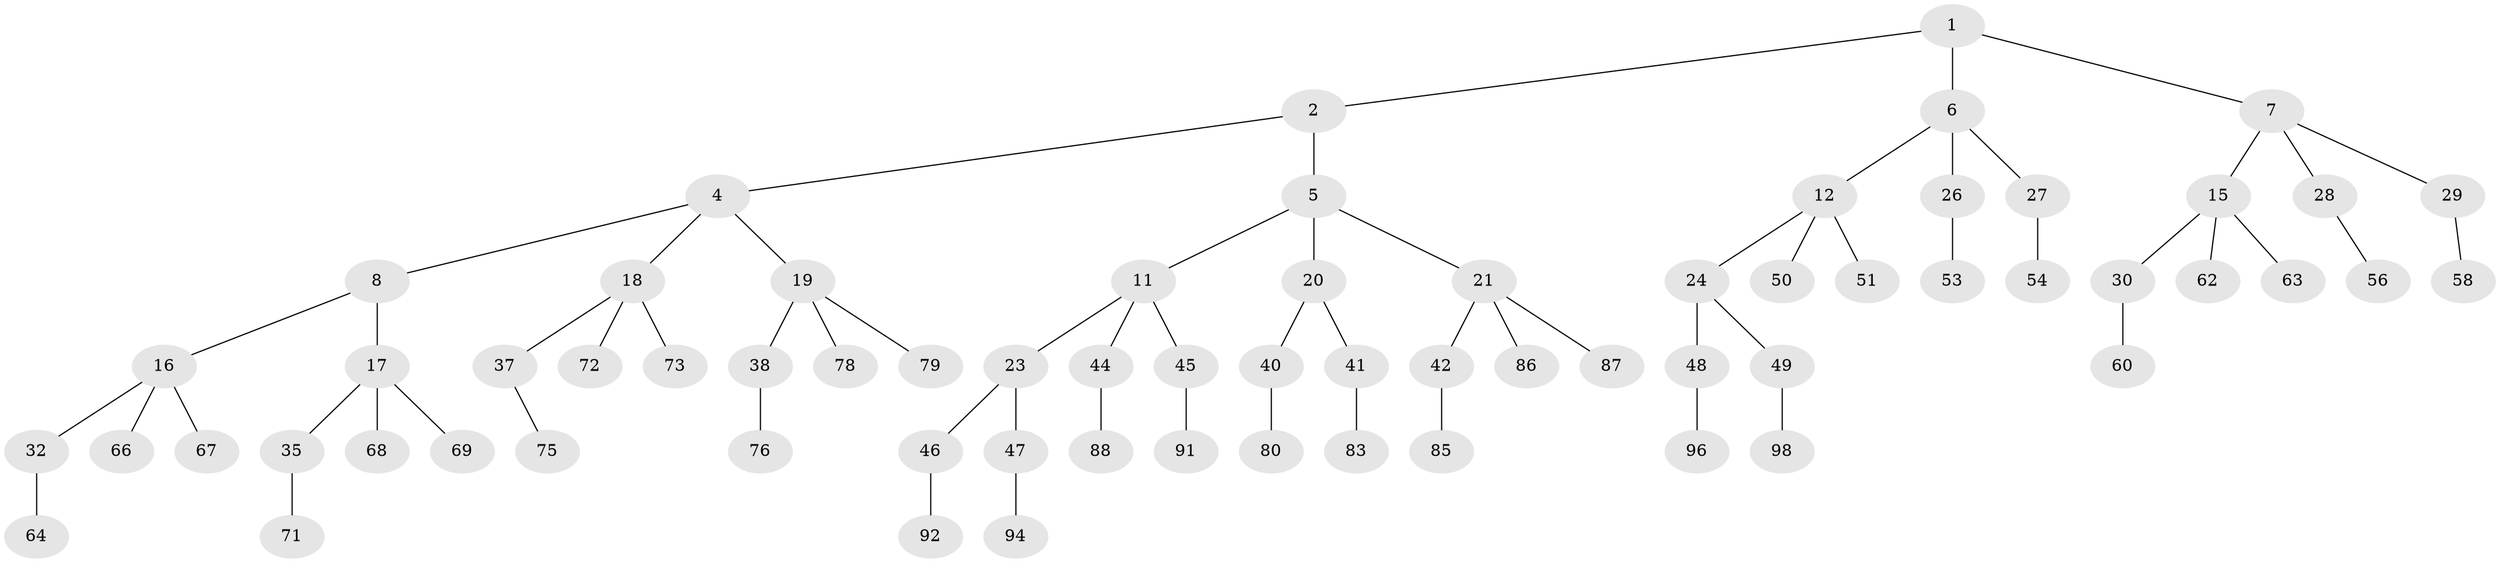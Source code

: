 // original degree distribution, {2: 0.02, 3: 0.48, 1: 0.5}
// Generated by graph-tools (version 1.1) at 2025/38/02/21/25 10:38:56]
// undirected, 68 vertices, 67 edges
graph export_dot {
graph [start="1"]
  node [color=gray90,style=filled];
  1 [super="+3"];
  2 [latent=1];
  4 [latent=0.5,super="+9"];
  5 [latent=0.5,super="+10"];
  6 [latent=0.5,super="+13"];
  7 [latent=0.5,super="+14"];
  8 [latent=0.333333];
  11 [latent=0.333333,super="+22"];
  12 [latent=0.333333,super="+25"];
  15 [latent=0.333333,super="+31"];
  16 [latent=0.25,super="+33"];
  17 [latent=0.25,super="+34"];
  18 [latent=0.25,super="+36"];
  19 [latent=0.25,super="+39"];
  20 [latent=0.25];
  21 [latent=0.25,super="+43"];
  23 [latent=0.25];
  24 [latent=0.25];
  26 [latent=0.25,super="+52"];
  27 [latent=0.25,super="+55"];
  28 [latent=0.25,super="+57"];
  29 [latent=0.25,super="+59"];
  30 [latent=0.25,super="+61"];
  32 [latent=0.2,super="+65"];
  35 [latent=0.2,super="+70"];
  37 [latent=0.2,super="+74"];
  38 [latent=0.2,super="+77"];
  40 [latent=0.2,super="+81"];
  41 [latent=0.2,super="+82"];
  42 [latent=0.2,super="+84"];
  44 [latent=0.2,super="+89"];
  45 [latent=0.2,super="+90"];
  46 [latent=0.2,super="+93"];
  47 [latent=0.2,super="+95"];
  48 [latent=0.2,super="+97"];
  49 [latent=0.2,super="+99"];
  50 [latent=0.2,super="+100"];
  51 [latent=0.2];
  53 [latent=0.2];
  54 [latent=0.2];
  56 [latent=0.2];
  58 [latent=0.2];
  60 [latent=0.2];
  62 [latent=0.2];
  63 [latent=0.2];
  64 [latent=0.166667];
  66 [latent=0.166667];
  67 [latent=0.166667];
  68 [latent=0.166667];
  69 [latent=0.166667];
  71 [latent=0.166667];
  72 [latent=0.166667];
  73 [latent=0.166667];
  75 [latent=0.166667];
  76 [latent=0.166667];
  78 [latent=0.166667];
  79 [latent=0.166667];
  80 [latent=0.166667];
  83 [latent=0.166667];
  85 [latent=0.166667];
  86 [latent=0.166667];
  87 [latent=0.166667];
  88 [latent=0.166667];
  91 [latent=0.166667];
  92 [latent=0.166667];
  94 [latent=0.166667];
  96 [latent=0.166667];
  98 [latent=0.166667];
  1 -- 2;
  1 -- 6;
  1 -- 7;
  2 -- 4;
  2 -- 5;
  4 -- 8;
  4 -- 18;
  4 -- 19;
  5 -- 11;
  5 -- 21;
  5 -- 20;
  6 -- 12;
  6 -- 26;
  6 -- 27;
  7 -- 15;
  7 -- 28;
  7 -- 29;
  8 -- 16;
  8 -- 17;
  11 -- 23;
  11 -- 44;
  11 -- 45;
  12 -- 24;
  12 -- 50;
  12 -- 51;
  15 -- 30;
  15 -- 63;
  15 -- 62;
  16 -- 32;
  16 -- 66;
  16 -- 67;
  17 -- 35;
  17 -- 68;
  17 -- 69;
  18 -- 37;
  18 -- 72;
  18 -- 73;
  19 -- 38;
  19 -- 78;
  19 -- 79;
  20 -- 40;
  20 -- 41;
  21 -- 42;
  21 -- 86;
  21 -- 87;
  23 -- 46;
  23 -- 47;
  24 -- 48;
  24 -- 49;
  26 -- 53;
  27 -- 54;
  28 -- 56;
  29 -- 58;
  30 -- 60;
  32 -- 64;
  35 -- 71;
  37 -- 75;
  38 -- 76;
  40 -- 80;
  41 -- 83;
  42 -- 85;
  44 -- 88;
  45 -- 91;
  46 -- 92;
  47 -- 94;
  48 -- 96;
  49 -- 98;
}
